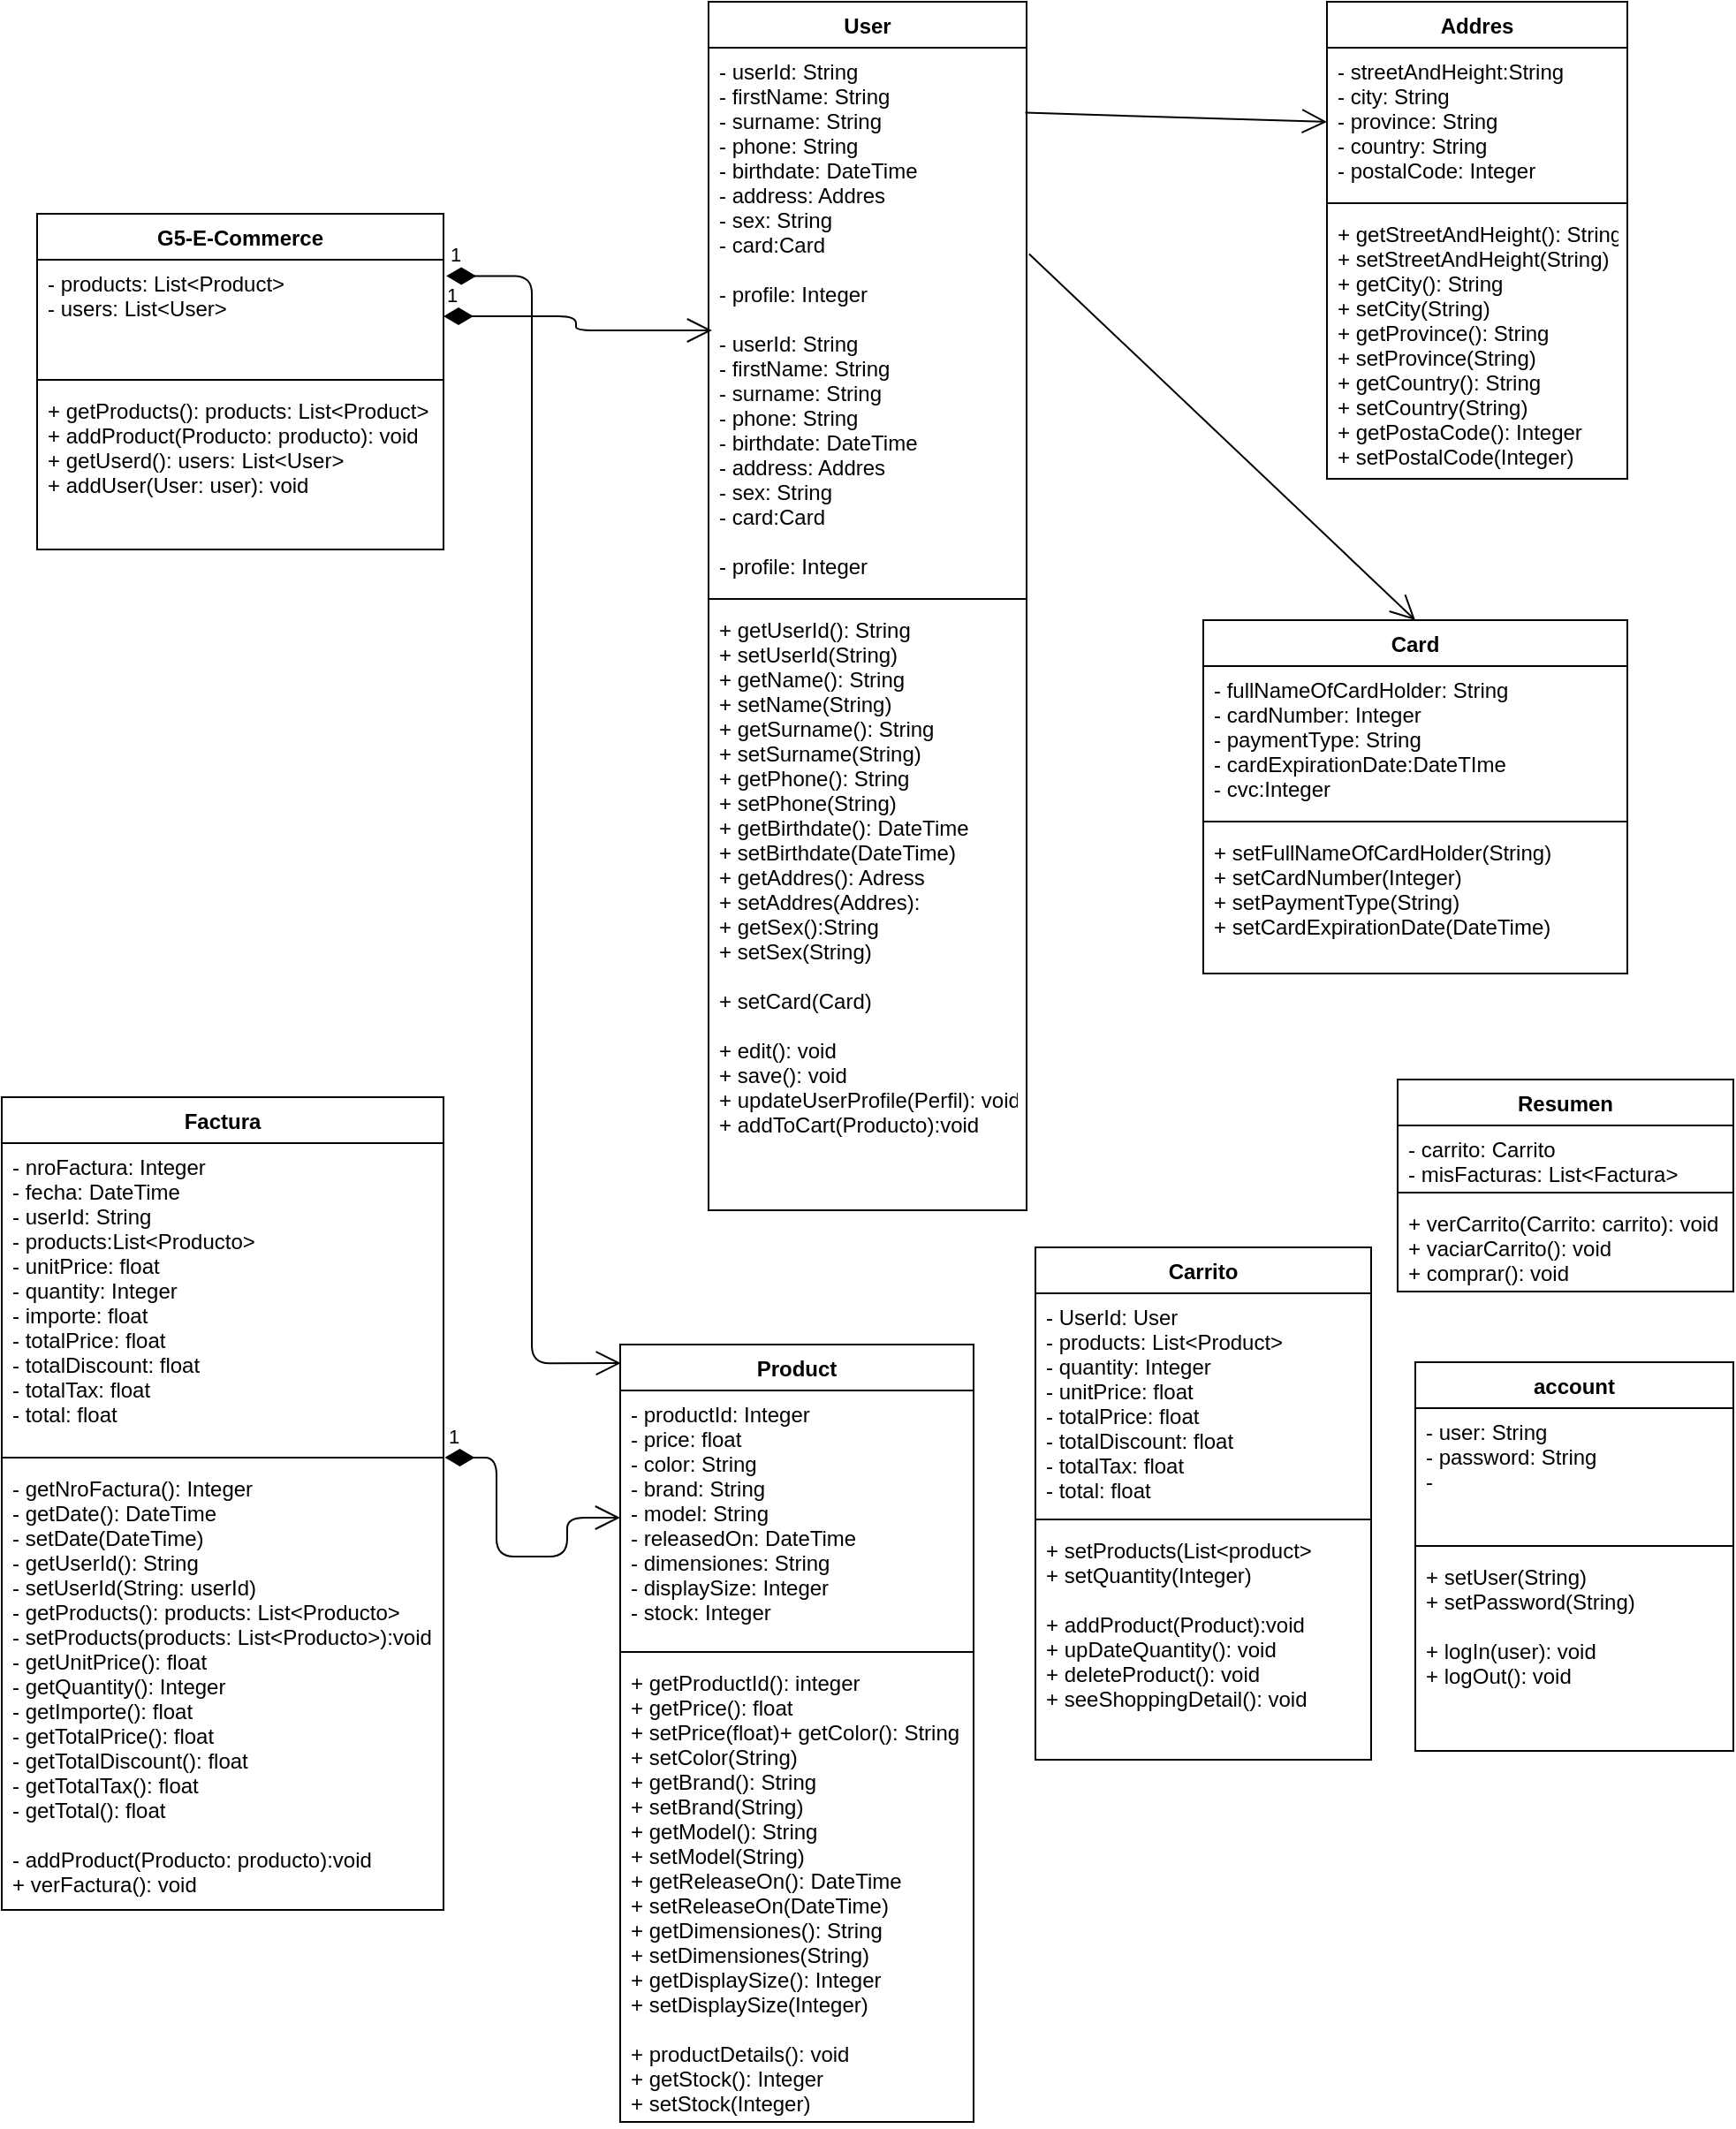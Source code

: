 <mxfile version="12.3.9" type="device" pages="1"><diagram id="36__BOMRGUcDp8zoeonx" name="Page-1"><mxGraphModel dx="1038" dy="531" grid="1" gridSize="10" guides="1" tooltips="1" connect="1" arrows="1" fold="1" page="1" pageScale="1" pageWidth="827" pageHeight="1169" math="0" shadow="0"><root><mxCell id="0"/><mxCell id="1" parent="0"/><mxCell id="mroIybEyWBb0n3yqRAbe-1" value="Card" style="swimlane;fontStyle=1;align=center;verticalAlign=top;childLayout=stackLayout;horizontal=1;startSize=26;horizontalStack=0;resizeParent=1;resizeParentMax=0;resizeLast=0;collapsible=1;marginBottom=0;" vertex="1" parent="1"><mxGeometry x="1400" y="370" width="240" height="200" as="geometry"/></mxCell><mxCell id="mroIybEyWBb0n3yqRAbe-2" value="- fullNameOfCardHolder: String&#10;- cardNumber: Integer&#10;- paymentType: String&#10;- cardExpirationDate:DateTIme&#10;- cvc:Integer" style="text;strokeColor=none;fillColor=none;align=left;verticalAlign=top;spacingLeft=4;spacingRight=4;overflow=hidden;rotatable=0;points=[[0,0.5],[1,0.5]];portConstraint=eastwest;" vertex="1" parent="mroIybEyWBb0n3yqRAbe-1"><mxGeometry y="26" width="240" height="84" as="geometry"/></mxCell><mxCell id="mroIybEyWBb0n3yqRAbe-3" value="" style="line;strokeWidth=1;fillColor=none;align=left;verticalAlign=middle;spacingTop=-1;spacingLeft=3;spacingRight=3;rotatable=0;labelPosition=right;points=[];portConstraint=eastwest;" vertex="1" parent="mroIybEyWBb0n3yqRAbe-1"><mxGeometry y="110" width="240" height="8" as="geometry"/></mxCell><mxCell id="mroIybEyWBb0n3yqRAbe-4" value="+ setFullNameOfCardHolder(String)&#10;+ setCardNumber(Integer)&#10;+ setPaymentType(String)&#10;+ setCardExpirationDate(DateTime)" style="text;strokeColor=none;fillColor=none;align=left;verticalAlign=top;spacingLeft=4;spacingRight=4;overflow=hidden;rotatable=0;points=[[0,0.5],[1,0.5]];portConstraint=eastwest;" vertex="1" parent="mroIybEyWBb0n3yqRAbe-1"><mxGeometry y="118" width="240" height="82" as="geometry"/></mxCell><mxCell id="mroIybEyWBb0n3yqRAbe-9" value="Addres" style="swimlane;fontStyle=1;align=center;verticalAlign=top;childLayout=stackLayout;horizontal=1;startSize=26;horizontalStack=0;resizeParent=1;resizeParentMax=0;resizeLast=0;collapsible=1;marginBottom=0;" vertex="1" parent="1"><mxGeometry x="1470" y="20" width="170" height="270" as="geometry"/></mxCell><mxCell id="mroIybEyWBb0n3yqRAbe-10" value="- streetAndHeight:String&#10;- city: String&#10;- province: String&#10;- country: String&#10;- postalCode: Integer&#10;&#10;" style="text;strokeColor=none;fillColor=none;align=left;verticalAlign=top;spacingLeft=4;spacingRight=4;overflow=hidden;rotatable=0;points=[[0,0.5],[1,0.5]];portConstraint=eastwest;" vertex="1" parent="mroIybEyWBb0n3yqRAbe-9"><mxGeometry y="26" width="170" height="84" as="geometry"/></mxCell><mxCell id="mroIybEyWBb0n3yqRAbe-11" value="" style="line;strokeWidth=1;fillColor=none;align=left;verticalAlign=middle;spacingTop=-1;spacingLeft=3;spacingRight=3;rotatable=0;labelPosition=right;points=[];portConstraint=eastwest;" vertex="1" parent="mroIybEyWBb0n3yqRAbe-9"><mxGeometry y="110" width="170" height="8" as="geometry"/></mxCell><mxCell id="mroIybEyWBb0n3yqRAbe-12" value="+ getStreetAndHeight(): String&#10;+ setStreetAndHeight(String)&#10;+ getCity(): String&#10;+ setCity(String)&#10;+ getProvince(): String&#10;+ setProvince(String)&#10;+ getCountry(): String&#10;+ setCountry(String)&#10;+ getPostaCode(): Integer&#10;+ setPostalCode(Integer)" style="text;strokeColor=none;fillColor=none;align=left;verticalAlign=top;spacingLeft=4;spacingRight=4;overflow=hidden;rotatable=0;points=[[0,0.5],[1,0.5]];portConstraint=eastwest;" vertex="1" parent="mroIybEyWBb0n3yqRAbe-9"><mxGeometry y="118" width="170" height="152" as="geometry"/></mxCell><mxCell id="mroIybEyWBb0n3yqRAbe-13" value="User" style="swimlane;fontStyle=1;align=center;verticalAlign=top;childLayout=stackLayout;horizontal=1;startSize=26;horizontalStack=0;resizeParent=1;resizeParentMax=0;resizeLast=0;collapsible=1;marginBottom=0;" vertex="1" parent="1"><mxGeometry x="1120" y="20" width="180" height="684" as="geometry"/></mxCell><mxCell id="mroIybEyWBb0n3yqRAbe-14" value="- userId: String&#10;- firstName: String&#10;- surname: String&#10;- phone: String&#10;- birthdate: DateTime&#10;- address: Addres&#10;- sex: String&#10;- card:Card&#10;&#10;- profile: Integer" style="text;strokeColor=none;fillColor=none;align=left;verticalAlign=top;spacingLeft=4;spacingRight=4;overflow=hidden;rotatable=0;points=[[0,0.5],[1,0.5]];portConstraint=eastwest;" vertex="1" parent="mroIybEyWBb0n3yqRAbe-13"><mxGeometry y="26" width="180" height="154" as="geometry"/></mxCell><mxCell id="mroIybEyWBb0n3yqRAbe-47" value="- userId: String&#10;- firstName: String&#10;- surname: String&#10;- phone: String&#10;- birthdate: DateTime&#10;- address: Addres&#10;- sex: String&#10;- card:Card&#10;&#10;- profile: Integer" style="text;strokeColor=none;fillColor=none;align=left;verticalAlign=top;spacingLeft=4;spacingRight=4;overflow=hidden;rotatable=0;points=[[0,0.5],[1,0.5]];portConstraint=eastwest;" vertex="1" parent="mroIybEyWBb0n3yqRAbe-13"><mxGeometry y="180" width="180" height="154" as="geometry"/></mxCell><mxCell id="mroIybEyWBb0n3yqRAbe-15" value="" style="line;strokeWidth=1;fillColor=none;align=left;verticalAlign=middle;spacingTop=-1;spacingLeft=3;spacingRight=3;rotatable=0;labelPosition=right;points=[];portConstraint=eastwest;" vertex="1" parent="mroIybEyWBb0n3yqRAbe-13"><mxGeometry y="334" width="180" height="8" as="geometry"/></mxCell><mxCell id="mroIybEyWBb0n3yqRAbe-16" value="+ getUserId(): String&#10;+ setUserId(String)&#10;+ getName(): String&#10;+ setName(String)&#10;+ getSurname(): String&#10;+ setSurname(String)&#10;+ getPhone(): String&#10;+ setPhone(String)&#10;+ getBirthdate(): DateTime&#10;+ setBirthdate(DateTime)&#10;+ getAddres(): Adress&#10;+ setAddres(Addres):&#10;+ getSex():String&#10;+ setSex(String)&#10;&#10;+ setCard(Card)&#10;&#10;+ edit(): void&#10;+ save(): void&#10;+ updateUserProfile(Perfil): void&#10;+ addToCart(Producto):void&#10;&#10;&#10;" style="text;strokeColor=none;fillColor=none;align=left;verticalAlign=top;spacingLeft=4;spacingRight=4;overflow=hidden;rotatable=0;points=[[0,0.5],[1,0.5]];portConstraint=eastwest;" vertex="1" parent="mroIybEyWBb0n3yqRAbe-13"><mxGeometry y="342" width="180" height="342" as="geometry"/></mxCell><mxCell id="mroIybEyWBb0n3yqRAbe-19" value="G5-E-Commerce" style="swimlane;fontStyle=1;align=center;verticalAlign=top;childLayout=stackLayout;horizontal=1;startSize=26;horizontalStack=0;resizeParent=1;resizeParentMax=0;resizeLast=0;collapsible=1;marginBottom=0;" vertex="1" parent="1"><mxGeometry x="740" y="140" width="230" height="190" as="geometry"/></mxCell><mxCell id="mroIybEyWBb0n3yqRAbe-20" value="- products: List&lt;Product&gt;&#10;- users: List&lt;User&gt;&#10;" style="text;strokeColor=none;fillColor=none;align=left;verticalAlign=top;spacingLeft=4;spacingRight=4;overflow=hidden;rotatable=0;points=[[0,0.5],[1,0.5]];portConstraint=eastwest;" vertex="1" parent="mroIybEyWBb0n3yqRAbe-19"><mxGeometry y="26" width="230" height="64" as="geometry"/></mxCell><mxCell id="mroIybEyWBb0n3yqRAbe-21" value="" style="line;strokeWidth=1;fillColor=none;align=left;verticalAlign=middle;spacingTop=-1;spacingLeft=3;spacingRight=3;rotatable=0;labelPosition=right;points=[];portConstraint=eastwest;" vertex="1" parent="mroIybEyWBb0n3yqRAbe-19"><mxGeometry y="90" width="230" height="8" as="geometry"/></mxCell><mxCell id="mroIybEyWBb0n3yqRAbe-22" value="+ getProducts(): products: List&lt;Product&gt;&#10;+ addProduct(Producto: producto): void&#10;+ getUserd(): users: List&lt;User&gt;&#10;+ addUser(User: user): void" style="text;strokeColor=none;fillColor=none;align=left;verticalAlign=top;spacingLeft=4;spacingRight=4;overflow=hidden;rotatable=0;points=[[0,0.5],[1,0.5]];portConstraint=eastwest;" vertex="1" parent="mroIybEyWBb0n3yqRAbe-19"><mxGeometry y="98" width="230" height="92" as="geometry"/></mxCell><mxCell id="mroIybEyWBb0n3yqRAbe-23" value="Factura" style="swimlane;fontStyle=1;align=center;verticalAlign=top;childLayout=stackLayout;horizontal=1;startSize=26;horizontalStack=0;resizeParent=1;resizeParentMax=0;resizeLast=0;collapsible=1;marginBottom=0;" vertex="1" parent="1"><mxGeometry x="720" y="640" width="250" height="460" as="geometry"/></mxCell><mxCell id="mroIybEyWBb0n3yqRAbe-24" value="- nroFactura: Integer&#10;- fecha: DateTime&#10;- userId: String&#10;- products:List&lt;Producto&gt;&#10;- unitPrice: float&#10;- quantity: Integer&#10;- importe: float&#10;- totalPrice: float&#10;- totalDiscount: float&#10;- totalTax: float&#10;- total: float" style="text;strokeColor=none;fillColor=none;align=left;verticalAlign=top;spacingLeft=4;spacingRight=4;overflow=hidden;rotatable=0;points=[[0,0.5],[1,0.5]];portConstraint=eastwest;" vertex="1" parent="mroIybEyWBb0n3yqRAbe-23"><mxGeometry y="26" width="250" height="174" as="geometry"/></mxCell><mxCell id="mroIybEyWBb0n3yqRAbe-25" value="" style="line;strokeWidth=1;fillColor=none;align=left;verticalAlign=middle;spacingTop=-1;spacingLeft=3;spacingRight=3;rotatable=0;labelPosition=right;points=[];portConstraint=eastwest;" vertex="1" parent="mroIybEyWBb0n3yqRAbe-23"><mxGeometry y="200" width="250" height="8" as="geometry"/></mxCell><mxCell id="mroIybEyWBb0n3yqRAbe-26" value="- getNroFactura(): Integer&#10;- getDate(): DateTime&#10;- setDate(DateTime)&#10;- getUserId(): String&#10;- setUserId(String: userId)&#10;- getProducts(): products: List&lt;Producto&gt;&#10;- setProducts(products: List&lt;Producto&gt;):void&#10;- getUnitPrice(): float&#10;- getQuantity(): Integer&#10;- getImporte(): float&#10;- getTotalPrice(): float&#10;- getTotalDiscount(): float&#10;- getTotalTax(): float&#10;- getTotal(): float&#10;&#10;- addProduct(Producto: producto):void&#10;+ verFactura(): void" style="text;strokeColor=none;fillColor=none;align=left;verticalAlign=top;spacingLeft=4;spacingRight=4;overflow=hidden;rotatable=0;points=[[0,0.5],[1,0.5]];portConstraint=eastwest;" vertex="1" parent="mroIybEyWBb0n3yqRAbe-23"><mxGeometry y="208" width="250" height="252" as="geometry"/></mxCell><mxCell id="mroIybEyWBb0n3yqRAbe-27" value="Product" style="swimlane;fontStyle=1;align=center;verticalAlign=top;childLayout=stackLayout;horizontal=1;startSize=26;horizontalStack=0;resizeParent=1;resizeParentMax=0;resizeLast=0;collapsible=1;marginBottom=0;" vertex="1" parent="1"><mxGeometry x="1070" y="780" width="200" height="440" as="geometry"/></mxCell><mxCell id="mroIybEyWBb0n3yqRAbe-28" value="- productId: Integer&#10;- price: float&#10;- color: String&#10;- brand: String&#10;- model: String&#10;- releasedOn: DateTime&#10;- dimensiones: String&#10;- displaySize: Integer&#10;- stock: Integer" style="text;strokeColor=none;fillColor=none;align=left;verticalAlign=top;spacingLeft=4;spacingRight=4;overflow=hidden;rotatable=0;points=[[0,0.5],[1,0.5]];portConstraint=eastwest;" vertex="1" parent="mroIybEyWBb0n3yqRAbe-27"><mxGeometry y="26" width="200" height="144" as="geometry"/></mxCell><mxCell id="mroIybEyWBb0n3yqRAbe-29" value="" style="line;strokeWidth=1;fillColor=none;align=left;verticalAlign=middle;spacingTop=-1;spacingLeft=3;spacingRight=3;rotatable=0;labelPosition=right;points=[];portConstraint=eastwest;" vertex="1" parent="mroIybEyWBb0n3yqRAbe-27"><mxGeometry y="170" width="200" height="8" as="geometry"/></mxCell><mxCell id="mroIybEyWBb0n3yqRAbe-30" value="+ getProductId(): integer&#10;+ getPrice(): float&#10;+ setPrice(float)+ getColor(): String&#10;+ setColor(String)&#10;+ getBrand(): String&#10;+ setBrand(String)&#10;+ getModel(): String&#10;+ setModel(String)&#10;+ getReleaseOn(): DateTime&#10;+ setReleaseOn(DateTime)&#10;+ getDimensiones(): String&#10;+ setDimensiones(String) &#10;+ getDisplaySize(): Integer&#10;+ setDisplaySize(Integer)&#10;&#10;+ productDetails(): void&#10;+ getStock(): Integer&#10;+ setStock(Integer)&#10;" style="text;strokeColor=none;fillColor=none;align=left;verticalAlign=top;spacingLeft=4;spacingRight=4;overflow=hidden;rotatable=0;points=[[0,0.5],[1,0.5]];portConstraint=eastwest;" vertex="1" parent="mroIybEyWBb0n3yqRAbe-27"><mxGeometry y="178" width="200" height="262" as="geometry"/></mxCell><mxCell id="mroIybEyWBb0n3yqRAbe-31" value="Carrito" style="swimlane;fontStyle=1;align=center;verticalAlign=top;childLayout=stackLayout;horizontal=1;startSize=26;horizontalStack=0;resizeParent=1;resizeParentMax=0;resizeLast=0;collapsible=1;marginBottom=0;" vertex="1" parent="1"><mxGeometry x="1305" y="725" width="190" height="290" as="geometry"/></mxCell><mxCell id="mroIybEyWBb0n3yqRAbe-32" value="- UserId: User&#10;- products: List&lt;Product&gt;&#10;- quantity: Integer&#10;- unitPrice: float&#10;- totalPrice: float&#10;- totalDiscount: float&#10;- totalTax: float&#10;- total: float" style="text;strokeColor=none;fillColor=none;align=left;verticalAlign=top;spacingLeft=4;spacingRight=4;overflow=hidden;rotatable=0;points=[[0,0.5],[1,0.5]];portConstraint=eastwest;" vertex="1" parent="mroIybEyWBb0n3yqRAbe-31"><mxGeometry y="26" width="190" height="124" as="geometry"/></mxCell><mxCell id="mroIybEyWBb0n3yqRAbe-33" value="" style="line;strokeWidth=1;fillColor=none;align=left;verticalAlign=middle;spacingTop=-1;spacingLeft=3;spacingRight=3;rotatable=0;labelPosition=right;points=[];portConstraint=eastwest;" vertex="1" parent="mroIybEyWBb0n3yqRAbe-31"><mxGeometry y="150" width="190" height="8" as="geometry"/></mxCell><mxCell id="mroIybEyWBb0n3yqRAbe-34" value="+ setProducts(List&lt;product&gt;&#10;+ setQuantity(Integer)&#10;&#10;+ addProduct(Product):void&#10;+ upDateQuantity(): void&#10;+ deleteProduct(): void&#10;+ seeShoppingDetail(): void&#10;" style="text;strokeColor=none;fillColor=none;align=left;verticalAlign=top;spacingLeft=4;spacingRight=4;overflow=hidden;rotatable=0;points=[[0,0.5],[1,0.5]];portConstraint=eastwest;" vertex="1" parent="mroIybEyWBb0n3yqRAbe-31"><mxGeometry y="158" width="190" height="132" as="geometry"/></mxCell><mxCell id="mroIybEyWBb0n3yqRAbe-35" value="Resumen" style="swimlane;fontStyle=1;align=center;verticalAlign=top;childLayout=stackLayout;horizontal=1;startSize=26;horizontalStack=0;resizeParent=1;resizeParentMax=0;resizeLast=0;collapsible=1;marginBottom=0;" vertex="1" parent="1"><mxGeometry x="1510" y="630" width="190" height="120" as="geometry"/></mxCell><mxCell id="mroIybEyWBb0n3yqRAbe-36" value="- carrito: Carrito&#10;- misFacturas: List&lt;Factura&gt;" style="text;strokeColor=none;fillColor=none;align=left;verticalAlign=top;spacingLeft=4;spacingRight=4;overflow=hidden;rotatable=0;points=[[0,0.5],[1,0.5]];portConstraint=eastwest;" vertex="1" parent="mroIybEyWBb0n3yqRAbe-35"><mxGeometry y="26" width="190" height="34" as="geometry"/></mxCell><mxCell id="mroIybEyWBb0n3yqRAbe-37" value="" style="line;strokeWidth=1;fillColor=none;align=left;verticalAlign=middle;spacingTop=-1;spacingLeft=3;spacingRight=3;rotatable=0;labelPosition=right;points=[];portConstraint=eastwest;" vertex="1" parent="mroIybEyWBb0n3yqRAbe-35"><mxGeometry y="60" width="190" height="8" as="geometry"/></mxCell><mxCell id="mroIybEyWBb0n3yqRAbe-38" value="+ verCarrito(Carrito: carrito): void&#10;+ vaciarCarrito(): void&#10;+ comprar(): void" style="text;strokeColor=none;fillColor=none;align=left;verticalAlign=top;spacingLeft=4;spacingRight=4;overflow=hidden;rotatable=0;points=[[0,0.5],[1,0.5]];portConstraint=eastwest;" vertex="1" parent="mroIybEyWBb0n3yqRAbe-35"><mxGeometry y="68" width="190" height="52" as="geometry"/></mxCell><mxCell id="mroIybEyWBb0n3yqRAbe-39" value="account" style="swimlane;fontStyle=1;align=center;verticalAlign=top;childLayout=stackLayout;horizontal=1;startSize=26;horizontalStack=0;resizeParent=1;resizeParentMax=0;resizeLast=0;collapsible=1;marginBottom=0;" vertex="1" parent="1"><mxGeometry x="1520" y="790" width="180" height="220" as="geometry"/></mxCell><mxCell id="mroIybEyWBb0n3yqRAbe-40" value="- user: String&#10;- password: String&#10;- &#10;" style="text;strokeColor=none;fillColor=none;align=left;verticalAlign=top;spacingLeft=4;spacingRight=4;overflow=hidden;rotatable=0;points=[[0,0.5],[1,0.5]];portConstraint=eastwest;" vertex="1" parent="mroIybEyWBb0n3yqRAbe-39"><mxGeometry y="26" width="180" height="74" as="geometry"/></mxCell><mxCell id="mroIybEyWBb0n3yqRAbe-41" value="" style="line;strokeWidth=1;fillColor=none;align=left;verticalAlign=middle;spacingTop=-1;spacingLeft=3;spacingRight=3;rotatable=0;labelPosition=right;points=[];portConstraint=eastwest;" vertex="1" parent="mroIybEyWBb0n3yqRAbe-39"><mxGeometry y="100" width="180" height="8" as="geometry"/></mxCell><mxCell id="mroIybEyWBb0n3yqRAbe-42" value="+ setUser(String)&#10;+ setPassword(String)&#10;&#10;+ logIn(user): void&#10;+ logOut(): void" style="text;strokeColor=none;fillColor=none;align=left;verticalAlign=top;spacingLeft=4;spacingRight=4;overflow=hidden;rotatable=0;points=[[0,0.5],[1,0.5]];portConstraint=eastwest;" vertex="1" parent="mroIybEyWBb0n3yqRAbe-39"><mxGeometry y="108" width="180" height="112" as="geometry"/></mxCell><mxCell id="mroIybEyWBb0n3yqRAbe-43" value="1" style="endArrow=open;html=1;endSize=12;startArrow=diamondThin;startSize=14;startFill=1;edgeStyle=orthogonalEdgeStyle;align=left;verticalAlign=bottom;exitX=1.003;exitY=-0.016;exitDx=0;exitDy=0;exitPerimeter=0;entryX=0;entryY=0.5;entryDx=0;entryDy=0;" edge="1" parent="1" source="mroIybEyWBb0n3yqRAbe-26" target="mroIybEyWBb0n3yqRAbe-28"><mxGeometry x="-1" y="3" relative="1" as="geometry"><mxPoint x="938" y="858" as="sourcePoint"/><mxPoint x="890" y="1130" as="targetPoint"/><Array as="points"><mxPoint x="1000" y="844"/><mxPoint x="1000" y="900"/><mxPoint x="1040" y="900"/><mxPoint x="1040" y="878"/></Array></mxGeometry></mxCell><mxCell id="mroIybEyWBb0n3yqRAbe-45" value="1" style="endArrow=open;html=1;endSize=12;startArrow=diamondThin;startSize=14;startFill=1;edgeStyle=orthogonalEdgeStyle;align=left;verticalAlign=bottom;entryX=0.011;entryY=1.039;entryDx=0;entryDy=0;entryPerimeter=0;" edge="1" parent="1" source="mroIybEyWBb0n3yqRAbe-20" target="mroIybEyWBb0n3yqRAbe-14"><mxGeometry x="-1" y="3" relative="1" as="geometry"><mxPoint x="1020" y="610" as="sourcePoint"/><mxPoint x="1050" y="610" as="targetPoint"/></mxGeometry></mxCell><mxCell id="mroIybEyWBb0n3yqRAbe-46" value="1" style="endArrow=open;html=1;endSize=12;startArrow=diamondThin;startSize=14;startFill=1;edgeStyle=orthogonalEdgeStyle;align=left;verticalAlign=bottom;entryX=0.002;entryY=0.024;entryDx=0;entryDy=0;entryPerimeter=0;exitX=1.007;exitY=0.144;exitDx=0;exitDy=0;exitPerimeter=0;" edge="1" parent="1" source="mroIybEyWBb0n3yqRAbe-20" target="mroIybEyWBb0n3yqRAbe-27"><mxGeometry x="-1" y="3" relative="1" as="geometry"><mxPoint x="980" y="208" as="sourcePoint"/><mxPoint x="1112" y="250" as="targetPoint"/></mxGeometry></mxCell><mxCell id="mroIybEyWBb0n3yqRAbe-51" value="" style="endArrow=open;endFill=1;endSize=12;html=1;exitX=1.008;exitY=0.758;exitDx=0;exitDy=0;exitPerimeter=0;entryX=0.5;entryY=0;entryDx=0;entryDy=0;" edge="1" parent="1" source="mroIybEyWBb0n3yqRAbe-14" target="mroIybEyWBb0n3yqRAbe-1"><mxGeometry width="160" relative="1" as="geometry"><mxPoint x="1307" y="193" as="sourcePoint"/><mxPoint x="1467" y="193" as="targetPoint"/></mxGeometry></mxCell><mxCell id="mroIybEyWBb0n3yqRAbe-52" value="" style="endArrow=open;endFill=1;endSize=12;html=1;exitX=0.996;exitY=0.239;exitDx=0;exitDy=0;exitPerimeter=0;entryX=0;entryY=0.5;entryDx=0;entryDy=0;" edge="1" parent="1" source="mroIybEyWBb0n3yqRAbe-14" target="mroIybEyWBb0n3yqRAbe-10"><mxGeometry width="160" relative="1" as="geometry"><mxPoint x="1317" y="203" as="sourcePoint"/><mxPoint x="1477" y="203" as="targetPoint"/></mxGeometry></mxCell></root></mxGraphModel></diagram></mxfile>